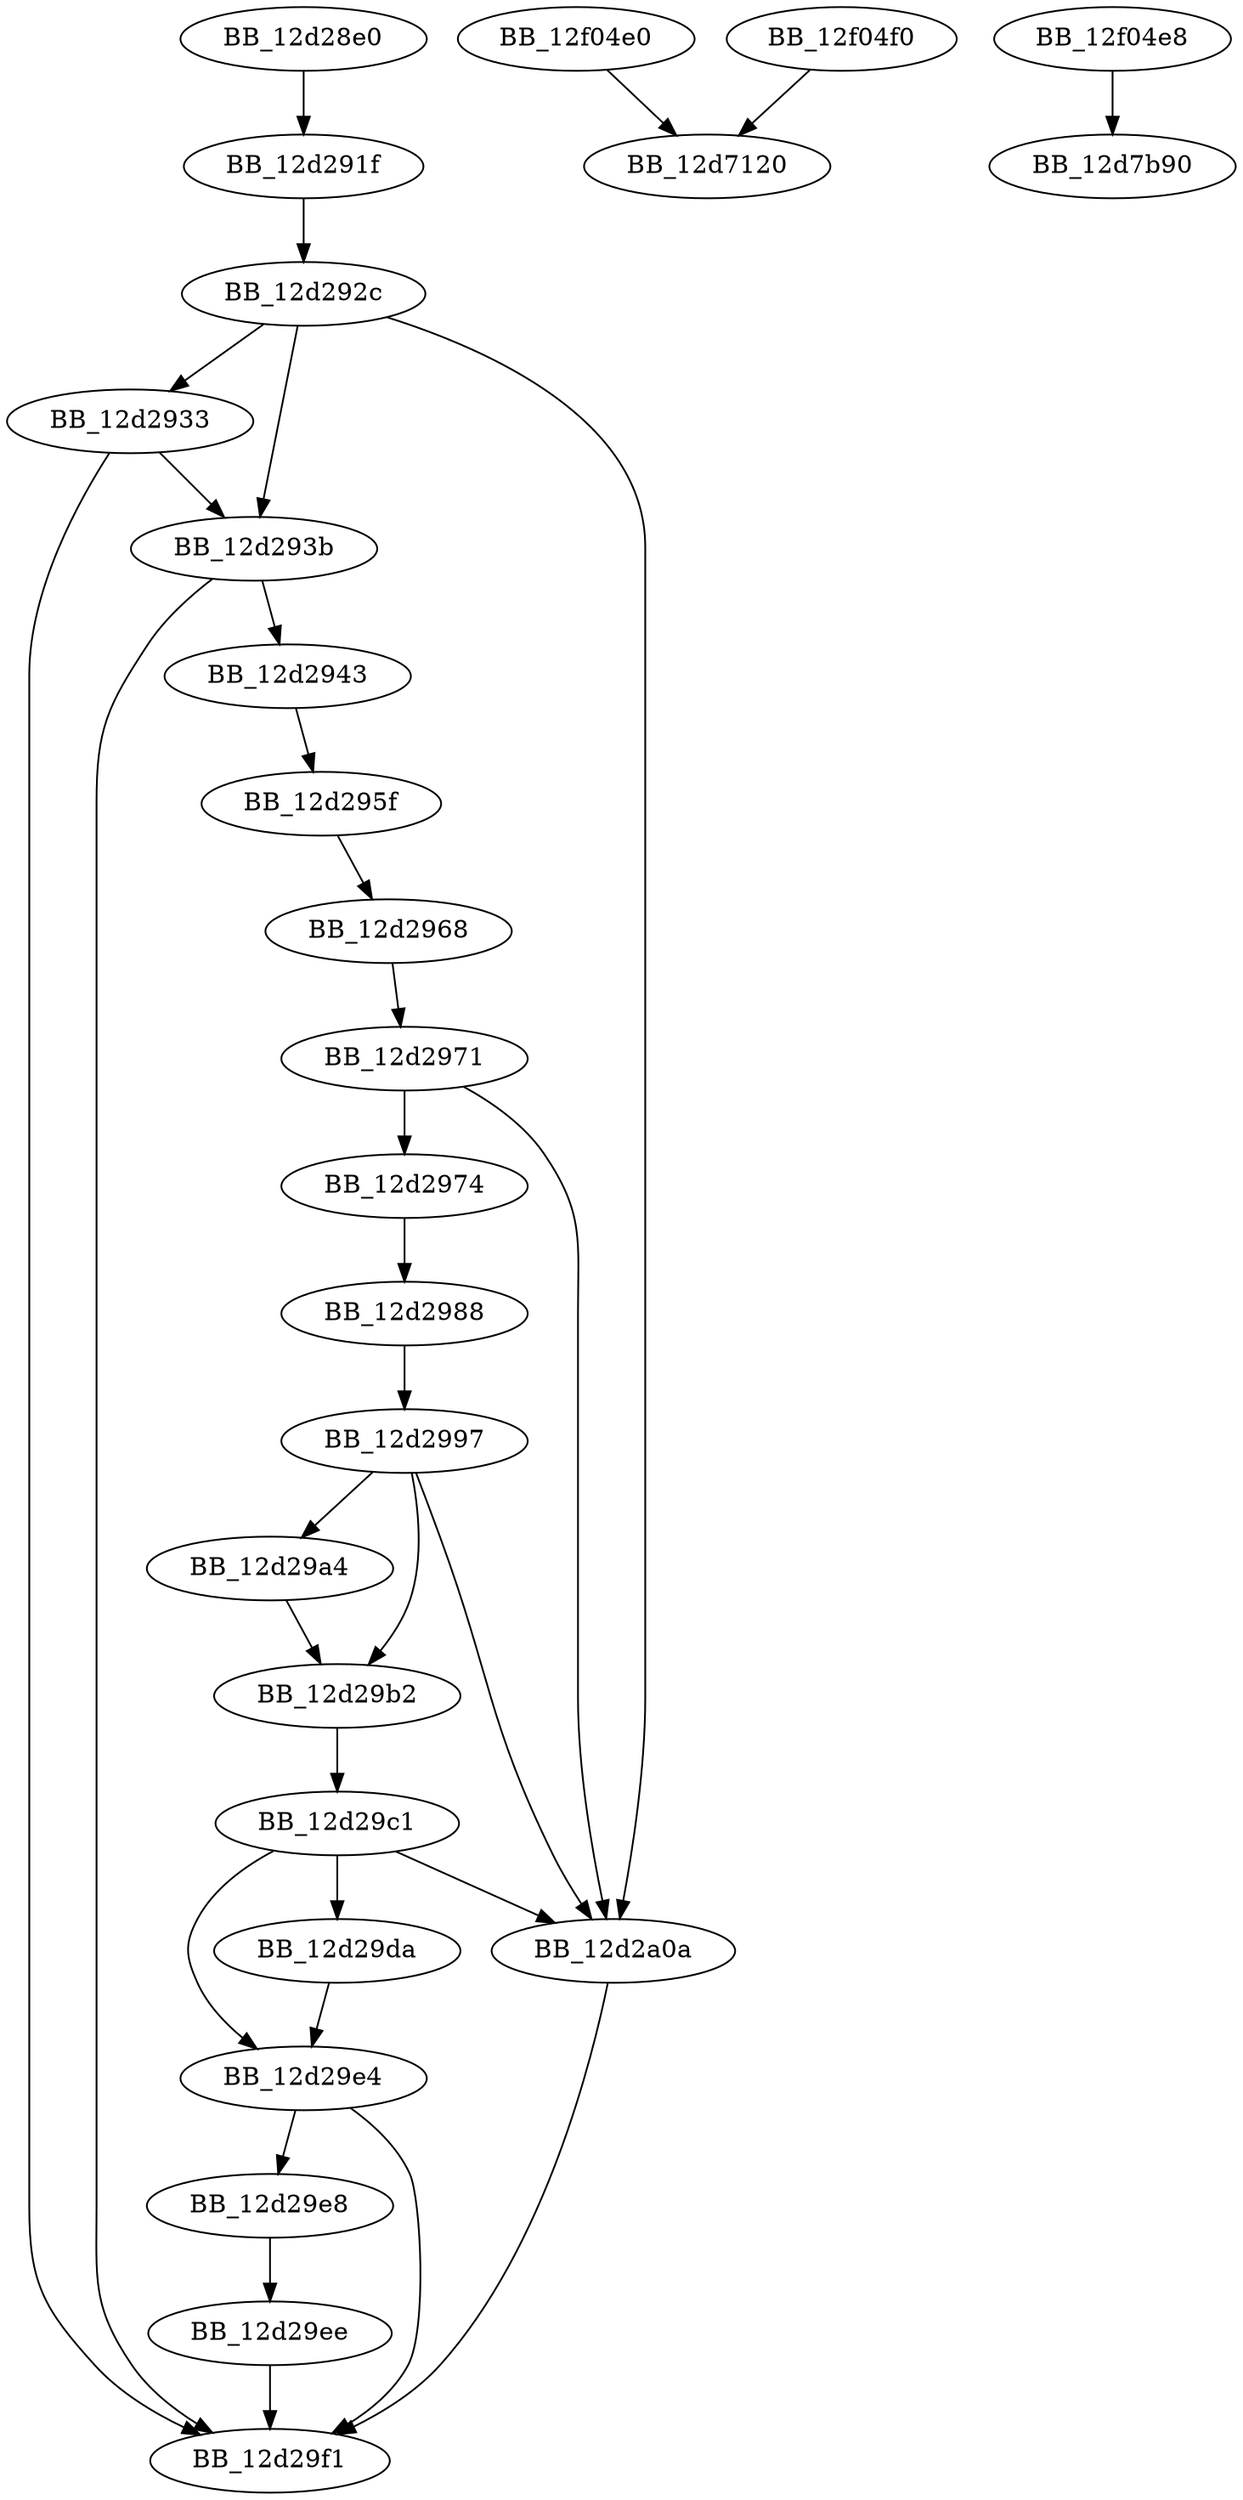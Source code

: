 DiGraph sub_12D28E0{
BB_12d28e0->BB_12d291f
BB_12d291f->BB_12d292c
BB_12d292c->BB_12d2933
BB_12d292c->BB_12d293b
BB_12d292c->BB_12d2a0a
BB_12d2933->BB_12d293b
BB_12d2933->BB_12d29f1
BB_12d293b->BB_12d2943
BB_12d293b->BB_12d29f1
BB_12d2943->BB_12d295f
BB_12d295f->BB_12d2968
BB_12d2968->BB_12d2971
BB_12d2971->BB_12d2974
BB_12d2971->BB_12d2a0a
BB_12d2974->BB_12d2988
BB_12d2988->BB_12d2997
BB_12d2997->BB_12d29a4
BB_12d2997->BB_12d29b2
BB_12d2997->BB_12d2a0a
BB_12d29a4->BB_12d29b2
BB_12d29b2->BB_12d29c1
BB_12d29c1->BB_12d29da
BB_12d29c1->BB_12d29e4
BB_12d29c1->BB_12d2a0a
BB_12d29da->BB_12d29e4
BB_12d29e4->BB_12d29e8
BB_12d29e4->BB_12d29f1
BB_12d29e8->BB_12d29ee
BB_12d29ee->BB_12d29f1
BB_12d2a0a->BB_12d29f1
BB_12f04e0->BB_12d7120
BB_12f04e8->BB_12d7b90
BB_12f04f0->BB_12d7120
}
